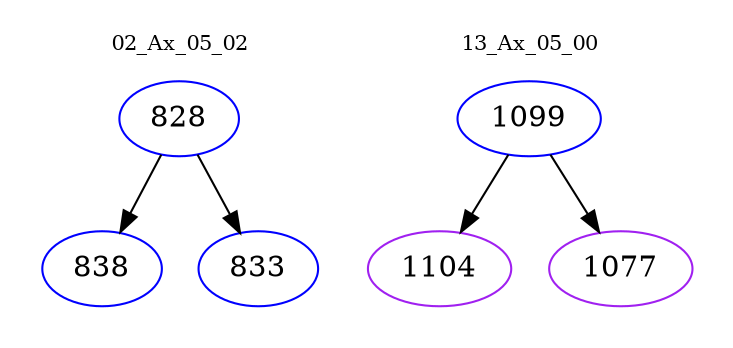 digraph{
subgraph cluster_0 {
color = white
label = "02_Ax_05_02";
fontsize=10;
T0_828 [label="828", color="blue"]
T0_828 -> T0_838 [color="black"]
T0_838 [label="838", color="blue"]
T0_828 -> T0_833 [color="black"]
T0_833 [label="833", color="blue"]
}
subgraph cluster_1 {
color = white
label = "13_Ax_05_00";
fontsize=10;
T1_1099 [label="1099", color="blue"]
T1_1099 -> T1_1104 [color="black"]
T1_1104 [label="1104", color="purple"]
T1_1099 -> T1_1077 [color="black"]
T1_1077 [label="1077", color="purple"]
}
}
